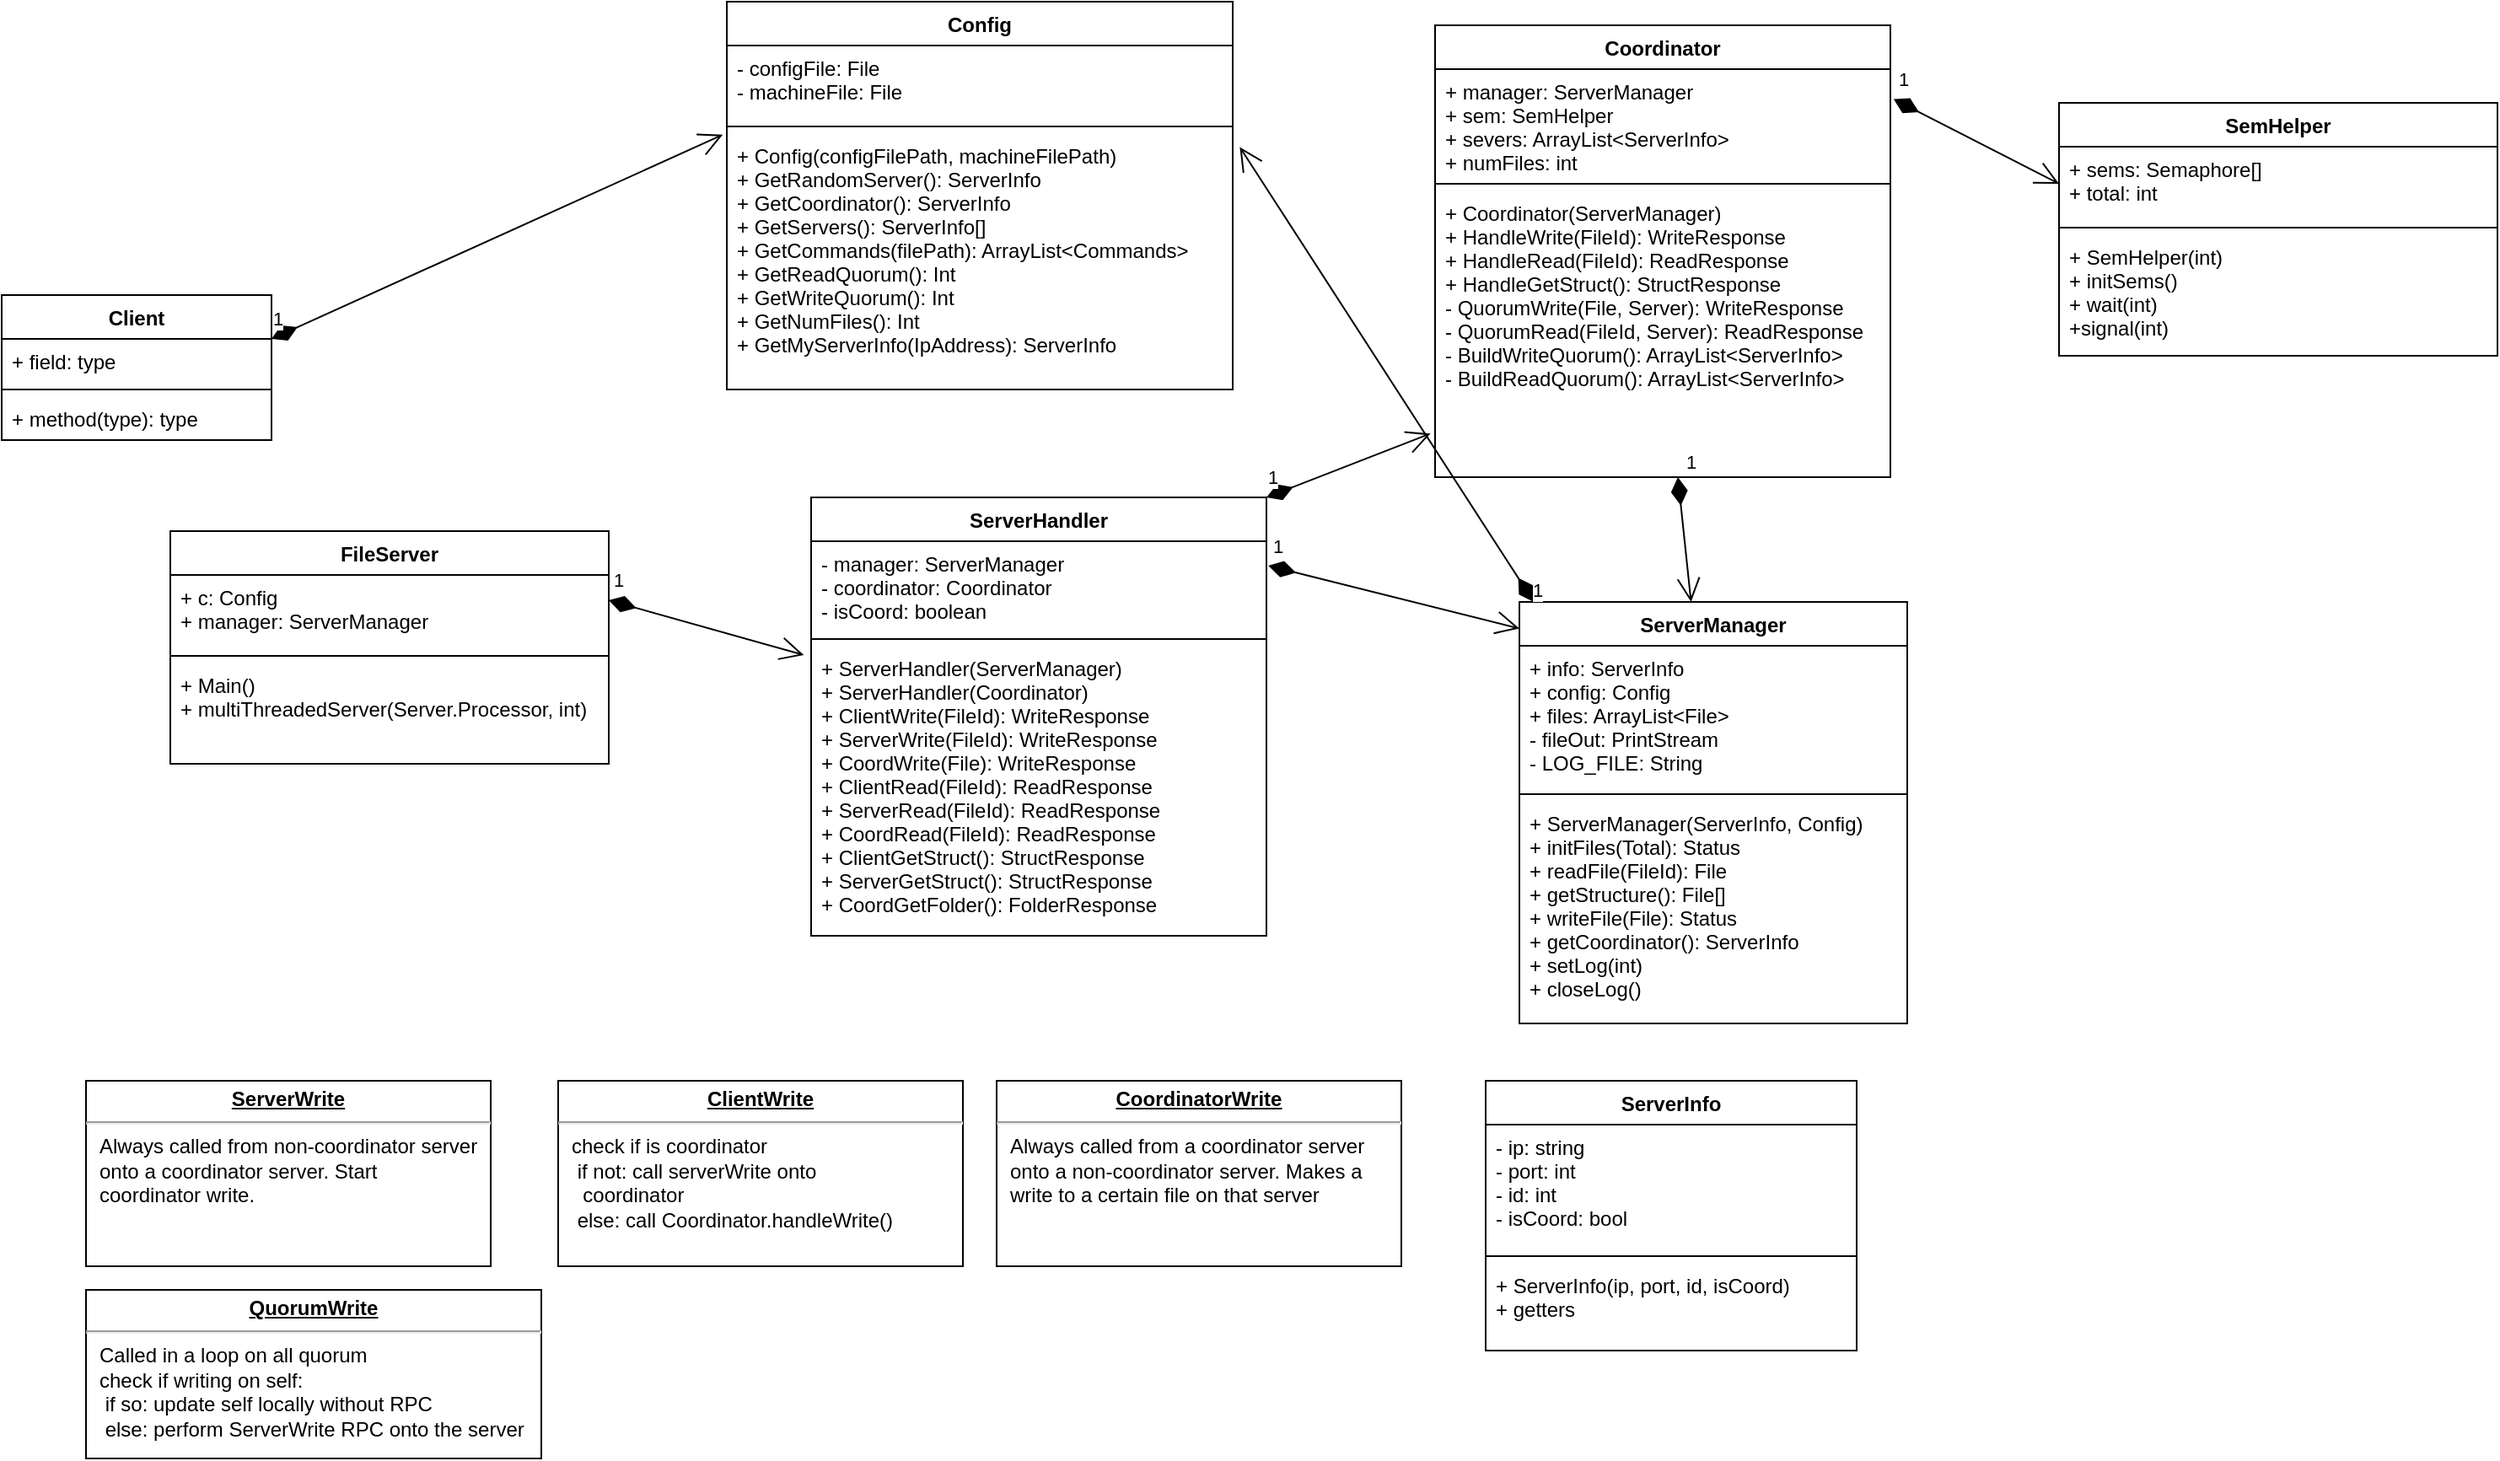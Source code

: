 <mxfile version="17.4.5" type="device"><diagram id="Bppl6WhwYldubE2SeQ56" name="Page-1"><mxGraphModel dx="1590" dy="764" grid="1" gridSize="10" guides="1" tooltips="1" connect="1" arrows="1" fold="1" page="1" pageScale="1" pageWidth="850" pageHeight="1100" math="0" shadow="0"><root><mxCell id="0"/><mxCell id="1" parent="0"/><mxCell id="kR7GLbb9H5WtAhewB0m8-1" value="ServerHandler&#xA;" style="swimlane;fontStyle=1;align=center;verticalAlign=top;childLayout=stackLayout;horizontal=1;startSize=26;horizontalStack=0;resizeParent=1;resizeParentMax=0;resizeLast=0;collapsible=1;marginBottom=0;" parent="1" vertex="1"><mxGeometry x="510" y="394" width="270" height="260" as="geometry"/></mxCell><mxCell id="kR7GLbb9H5WtAhewB0m8-2" value="- manager: ServerManager&#xA;- coordinator: Coordinator&#xA;- isCoord: boolean" style="text;strokeColor=none;fillColor=none;align=left;verticalAlign=top;spacingLeft=4;spacingRight=4;overflow=hidden;rotatable=0;points=[[0,0.5],[1,0.5]];portConstraint=eastwest;" parent="kR7GLbb9H5WtAhewB0m8-1" vertex="1"><mxGeometry y="26" width="270" height="54" as="geometry"/></mxCell><mxCell id="kR7GLbb9H5WtAhewB0m8-3" value="" style="line;strokeWidth=1;fillColor=none;align=left;verticalAlign=middle;spacingTop=-1;spacingLeft=3;spacingRight=3;rotatable=0;labelPosition=right;points=[];portConstraint=eastwest;" parent="kR7GLbb9H5WtAhewB0m8-1" vertex="1"><mxGeometry y="80" width="270" height="8" as="geometry"/></mxCell><mxCell id="kR7GLbb9H5WtAhewB0m8-4" value="+ ServerHandler(ServerManager)&#xA;+ ServerHandler(Coordinator) &#xA;+ ClientWrite(FileId): WriteResponse&#xA;+ ServerWrite(FileId): WriteResponse &#xA;+ CoordWrite(File): WriteResponse&#xA;+ ClientRead(FileId): ReadResponse&#xA;+ ServerRead(FileId): ReadResponse&#xA;+ CoordRead(FileId): ReadResponse&#xA;+ ClientGetStruct(): StructResponse&#xA;+ ServerGetStruct(): StructResponse&#xA;+ CoordGetFolder(): FolderResponse" style="text;strokeColor=none;fillColor=none;align=left;verticalAlign=top;spacingLeft=4;spacingRight=4;overflow=hidden;rotatable=0;points=[[0,0.5],[1,0.5]];portConstraint=eastwest;" parent="kR7GLbb9H5WtAhewB0m8-1" vertex="1"><mxGeometry y="88" width="270" height="172" as="geometry"/></mxCell><mxCell id="kR7GLbb9H5WtAhewB0m8-5" value="Client" style="swimlane;fontStyle=1;align=center;verticalAlign=top;childLayout=stackLayout;horizontal=1;startSize=26;horizontalStack=0;resizeParent=1;resizeParentMax=0;resizeLast=0;collapsible=1;marginBottom=0;" parent="1" vertex="1"><mxGeometry x="30" y="274" width="160" height="86" as="geometry"/></mxCell><mxCell id="kR7GLbb9H5WtAhewB0m8-6" value="+ field: type" style="text;strokeColor=none;fillColor=none;align=left;verticalAlign=top;spacingLeft=4;spacingRight=4;overflow=hidden;rotatable=0;points=[[0,0.5],[1,0.5]];portConstraint=eastwest;" parent="kR7GLbb9H5WtAhewB0m8-5" vertex="1"><mxGeometry y="26" width="160" height="26" as="geometry"/></mxCell><mxCell id="kR7GLbb9H5WtAhewB0m8-7" value="" style="line;strokeWidth=1;fillColor=none;align=left;verticalAlign=middle;spacingTop=-1;spacingLeft=3;spacingRight=3;rotatable=0;labelPosition=right;points=[];portConstraint=eastwest;" parent="kR7GLbb9H5WtAhewB0m8-5" vertex="1"><mxGeometry y="52" width="160" height="8" as="geometry"/></mxCell><mxCell id="kR7GLbb9H5WtAhewB0m8-8" value="+ method(type): type" style="text;strokeColor=none;fillColor=none;align=left;verticalAlign=top;spacingLeft=4;spacingRight=4;overflow=hidden;rotatable=0;points=[[0,0.5],[1,0.5]];portConstraint=eastwest;" parent="kR7GLbb9H5WtAhewB0m8-5" vertex="1"><mxGeometry y="60" width="160" height="26" as="geometry"/></mxCell><mxCell id="kR7GLbb9H5WtAhewB0m8-9" value="Coordinator" style="swimlane;fontStyle=1;align=center;verticalAlign=top;childLayout=stackLayout;horizontal=1;startSize=26;horizontalStack=0;resizeParent=1;resizeParentMax=0;resizeLast=0;collapsible=1;marginBottom=0;" parent="1" vertex="1"><mxGeometry x="880" y="114" width="270" height="268" as="geometry"/></mxCell><mxCell id="kR7GLbb9H5WtAhewB0m8-10" value="+ manager: ServerManager&#xA;+ sem: SemHelper&#xA;+ severs: ArrayList&lt;ServerInfo&gt;&#xA;+ numFiles: int&#xA;&#xA;&#xA;&#xA;" style="text;strokeColor=none;fillColor=none;align=left;verticalAlign=top;spacingLeft=4;spacingRight=4;overflow=hidden;rotatable=0;points=[[0,0.5],[1,0.5]];portConstraint=eastwest;" parent="kR7GLbb9H5WtAhewB0m8-9" vertex="1"><mxGeometry y="26" width="270" height="64" as="geometry"/></mxCell><mxCell id="kR7GLbb9H5WtAhewB0m8-11" value="" style="line;strokeWidth=1;fillColor=none;align=left;verticalAlign=middle;spacingTop=-1;spacingLeft=3;spacingRight=3;rotatable=0;labelPosition=right;points=[];portConstraint=eastwest;" parent="kR7GLbb9H5WtAhewB0m8-9" vertex="1"><mxGeometry y="90" width="270" height="8" as="geometry"/></mxCell><mxCell id="kR7GLbb9H5WtAhewB0m8-12" value="+ Coordinator(ServerManager)&#xA;+ HandleWrite(FileId): WriteResponse&#xA;+ HandleRead(FileId): ReadResponse&#xA;+ HandleGetStruct(): StructResponse&#xA;- QuorumWrite(File, Server): WriteResponse&#xA;- QuorumRead(FileId, Server): ReadResponse&#xA;- BuildWriteQuorum(): ArrayList&lt;ServerInfo&gt;&#xA;- BuildReadQuorum(): ArrayList&lt;ServerInfo&gt;&#xA;" style="text;strokeColor=none;fillColor=none;align=left;verticalAlign=top;spacingLeft=4;spacingRight=4;overflow=hidden;rotatable=0;points=[[0,0.5],[1,0.5]];portConstraint=eastwest;" parent="kR7GLbb9H5WtAhewB0m8-9" vertex="1"><mxGeometry y="98" width="270" height="170" as="geometry"/></mxCell><mxCell id="kR7GLbb9H5WtAhewB0m8-16" value="FileServer" style="swimlane;fontStyle=1;align=center;verticalAlign=top;childLayout=stackLayout;horizontal=1;startSize=26;horizontalStack=0;resizeParent=1;resizeParentMax=0;resizeLast=0;collapsible=1;marginBottom=0;" parent="1" vertex="1"><mxGeometry x="130" y="414" width="260" height="138" as="geometry"/></mxCell><mxCell id="kR7GLbb9H5WtAhewB0m8-17" value="+ c: Config&#xA;+ manager: ServerManager&#xA;" style="text;strokeColor=none;fillColor=none;align=left;verticalAlign=top;spacingLeft=4;spacingRight=4;overflow=hidden;rotatable=0;points=[[0,0.5],[1,0.5]];portConstraint=eastwest;" parent="kR7GLbb9H5WtAhewB0m8-16" vertex="1"><mxGeometry y="26" width="260" height="44" as="geometry"/></mxCell><mxCell id="kR7GLbb9H5WtAhewB0m8-18" value="" style="line;strokeWidth=1;fillColor=none;align=left;verticalAlign=middle;spacingTop=-1;spacingLeft=3;spacingRight=3;rotatable=0;labelPosition=right;points=[];portConstraint=eastwest;" parent="kR7GLbb9H5WtAhewB0m8-16" vertex="1"><mxGeometry y="70" width="260" height="8" as="geometry"/></mxCell><mxCell id="kR7GLbb9H5WtAhewB0m8-19" value="+ Main()&#xA;+ multiThreadedServer(Server.Processor, int)" style="text;strokeColor=none;fillColor=none;align=left;verticalAlign=top;spacingLeft=4;spacingRight=4;overflow=hidden;rotatable=0;points=[[0,0.5],[1,0.5]];portConstraint=eastwest;" parent="kR7GLbb9H5WtAhewB0m8-16" vertex="1"><mxGeometry y="78" width="260" height="60" as="geometry"/></mxCell><mxCell id="kR7GLbb9H5WtAhewB0m8-20" value="1" style="endArrow=open;html=1;endSize=12;startArrow=diamondThin;startSize=14;startFill=1;align=left;verticalAlign=bottom;rounded=0;entryX=-0.016;entryY=0.032;entryDx=0;entryDy=0;entryPerimeter=0;" parent="1" target="kR7GLbb9H5WtAhewB0m8-4" edge="1"><mxGeometry x="-1" y="3" relative="1" as="geometry"><mxPoint x="389.998" y="455.0" as="sourcePoint"/><mxPoint x="429.34" y="254" as="targetPoint"/></mxGeometry></mxCell><mxCell id="2d_RrzqYVR3t4jyTf96W-2" value="&lt;p style=&quot;margin: 0px ; margin-top: 4px ; text-align: center ; text-decoration: underline&quot;&gt;&lt;b&gt;ServerWrite&lt;/b&gt;&lt;/p&gt;&lt;hr&gt;&lt;p style=&quot;margin: 0px ; margin-left: 8px&quot;&gt;Always called from non-coordinator server&lt;/p&gt;&lt;p style=&quot;margin: 0px ; margin-left: 8px&quot;&gt;onto a coordinator server. Start&amp;nbsp;&lt;/p&gt;&lt;p style=&quot;margin: 0px ; margin-left: 8px&quot;&gt;coordinator write.&lt;/p&gt;&lt;p style=&quot;margin: 0px ; margin-left: 8px&quot;&gt;&lt;span style=&quot;white-space: pre&quot;&gt;&lt;br&gt;&lt;/span&gt;&lt;/p&gt;" style="verticalAlign=top;align=left;overflow=fill;fontSize=12;fontFamily=Helvetica;html=1;" parent="1" vertex="1"><mxGeometry x="80" y="740" width="240" height="110" as="geometry"/></mxCell><mxCell id="2d_RrzqYVR3t4jyTf96W-4" value="&lt;p style=&quot;margin: 0px ; margin-top: 4px ; text-align: center ; text-decoration: underline&quot;&gt;&lt;b&gt;ClientWrite&lt;/b&gt;&lt;/p&gt;&lt;hr&gt;&lt;p style=&quot;margin: 0px ; margin-left: 8px&quot;&gt;check if is coordinator&lt;/p&gt;&lt;p style=&quot;margin: 0px ; margin-left: 8px&quot;&gt;&lt;span style=&quot;white-space: pre&quot;&gt; if not: call serverWrite onto&amp;nbsp;&lt;/span&gt;&lt;/p&gt;&lt;p style=&quot;margin: 0px ; margin-left: 8px&quot;&gt;&lt;span style=&quot;white-space: pre&quot;&gt;&lt;span style=&quot;white-space: pre&quot;&gt; &lt;span style=&quot;white-space: pre&quot;&gt; coordinator&lt;/span&gt;&lt;/span&gt;&lt;/span&gt;&lt;/p&gt;&lt;p style=&quot;margin: 0px ; margin-left: 8px&quot;&gt;&lt;span style=&quot;white-space: pre&quot;&gt;&lt;span style=&quot;white-space: pre&quot;&gt; else: call Coordinator.handleWrite()&lt;/span&gt;&lt;br&gt;&lt;/span&gt;&lt;br&gt;&lt;/p&gt;" style="verticalAlign=top;align=left;overflow=fill;fontSize=12;fontFamily=Helvetica;html=1;" parent="1" vertex="1"><mxGeometry x="360" y="740" width="240" height="110" as="geometry"/></mxCell><mxCell id="2d_RrzqYVR3t4jyTf96W-5" value="&lt;p style=&quot;margin: 0px ; margin-top: 4px ; text-align: center ; text-decoration: underline&quot;&gt;&lt;b&gt;QuorumWrite&lt;/b&gt;&lt;/p&gt;&lt;hr&gt;&lt;p style=&quot;margin: 0px ; margin-left: 8px&quot;&gt;Called in a loop on all quorum&lt;/p&gt;&lt;p style=&quot;margin: 0px ; margin-left: 8px&quot;&gt;check if writing on self:&lt;/p&gt;&lt;p style=&quot;margin: 0px ; margin-left: 8px&quot;&gt;&lt;span style=&quot;white-space: pre&quot;&gt; if so: update self locally without RPC&lt;/span&gt;&lt;br&gt;&lt;/p&gt;&lt;p style=&quot;margin: 0px ; margin-left: 8px&quot;&gt;&lt;span style=&quot;white-space: pre&quot;&gt;&lt;span style=&quot;white-space: pre&quot;&gt; else: perform ServerWrite RPC&lt;/span&gt; onto the server&lt;br&gt;&lt;/span&gt;&lt;/p&gt;&lt;p style=&quot;margin: 0px ; margin-left: 8px&quot;&gt;&lt;span style=&quot;white-space: pre&quot;&gt;&lt;br&gt;&lt;/span&gt;&lt;/p&gt;" style="verticalAlign=top;align=left;overflow=fill;fontSize=12;fontFamily=Helvetica;html=1;" parent="1" vertex="1"><mxGeometry x="80" y="864" width="270" height="100" as="geometry"/></mxCell><mxCell id="2d_RrzqYVR3t4jyTf96W-6" value="&lt;p style=&quot;margin: 0px ; margin-top: 4px ; text-align: center ; text-decoration: underline&quot;&gt;&lt;b&gt;CoordinatorWrite&lt;/b&gt;&lt;/p&gt;&lt;hr&gt;&lt;p style=&quot;margin: 0px ; margin-left: 8px&quot;&gt;Always called from a coordinator server&lt;/p&gt;&lt;p style=&quot;margin: 0px ; margin-left: 8px&quot;&gt;onto a non-coordinator server. Makes a&lt;/p&gt;&lt;p style=&quot;margin: 0px ; margin-left: 8px&quot;&gt;write to a certain file on that server&lt;br&gt;&lt;/p&gt;&lt;p style=&quot;margin: 0px ; margin-left: 8px&quot;&gt;&lt;span style=&quot;white-space: pre&quot;&gt;&lt;br&gt;&lt;/span&gt;&lt;/p&gt;" style="verticalAlign=top;align=left;overflow=fill;fontSize=12;fontFamily=Helvetica;html=1;" parent="1" vertex="1"><mxGeometry x="620" y="740" width="240" height="110" as="geometry"/></mxCell><mxCell id="2d_RrzqYVR3t4jyTf96W-7" value="Config" style="swimlane;fontStyle=1;align=center;verticalAlign=top;childLayout=stackLayout;horizontal=1;startSize=26;horizontalStack=0;resizeParent=1;resizeParentMax=0;resizeLast=0;collapsible=1;marginBottom=0;" parent="1" vertex="1"><mxGeometry x="460" y="100" width="300" height="230" as="geometry"/></mxCell><mxCell id="2d_RrzqYVR3t4jyTf96W-8" value="- configFile: File&#xA;- machineFile: File" style="text;strokeColor=none;fillColor=none;align=left;verticalAlign=top;spacingLeft=4;spacingRight=4;overflow=hidden;rotatable=0;points=[[0,0.5],[1,0.5]];portConstraint=eastwest;" parent="2d_RrzqYVR3t4jyTf96W-7" vertex="1"><mxGeometry y="26" width="300" height="44" as="geometry"/></mxCell><mxCell id="2d_RrzqYVR3t4jyTf96W-9" value="" style="line;strokeWidth=1;fillColor=none;align=left;verticalAlign=middle;spacingTop=-1;spacingLeft=3;spacingRight=3;rotatable=0;labelPosition=right;points=[];portConstraint=eastwest;" parent="2d_RrzqYVR3t4jyTf96W-7" vertex="1"><mxGeometry y="70" width="300" height="8" as="geometry"/></mxCell><mxCell id="2d_RrzqYVR3t4jyTf96W-10" value="+ Config(configFilePath, machineFilePath)&#xA;+ GetRandomServer(): ServerInfo&#xA;+ GetCoordinator(): ServerInfo&#xA;+ GetServers(): ServerInfo[]&#xA;+ GetCommands(filePath): ArrayList&lt;Commands&gt;&#xA;+ GetReadQuorum(): Int&#xA;+ GetWriteQuorum(): Int&#xA;+ GetNumFiles(): Int&#xA;+ GetMyServerInfo(IpAddress): ServerInfo&#xA;" style="text;strokeColor=none;fillColor=none;align=left;verticalAlign=top;spacingLeft=4;spacingRight=4;overflow=hidden;rotatable=0;points=[[0,0.5],[1,0.5]];portConstraint=eastwest;" parent="2d_RrzqYVR3t4jyTf96W-7" vertex="1"><mxGeometry y="78" width="300" height="152" as="geometry"/></mxCell><mxCell id="2d_RrzqYVR3t4jyTf96W-11" value="1" style="endArrow=open;html=1;endSize=12;startArrow=diamondThin;startSize=14;startFill=1;align=left;verticalAlign=bottom;rounded=0;entryX=-0.008;entryY=0.006;entryDx=0;entryDy=0;entryPerimeter=0;" parent="1" source="kR7GLbb9H5WtAhewB0m8-6" target="2d_RrzqYVR3t4jyTf96W-10" edge="1"><mxGeometry x="-1" y="3" relative="1" as="geometry"><mxPoint x="230.48" y="313.198" as="sourcePoint"/><mxPoint x="346.32" y="298.1" as="targetPoint"/><Array as="points"><mxPoint x="190" y="300"/></Array></mxGeometry></mxCell><mxCell id="2d_RrzqYVR3t4jyTf96W-12" value="1" style="endArrow=open;html=1;endSize=12;startArrow=diamondThin;startSize=14;startFill=1;align=left;verticalAlign=bottom;rounded=0;exitX=1.004;exitY=0.269;exitDx=0;exitDy=0;exitPerimeter=0;entryX=0;entryY=0.063;entryDx=0;entryDy=0;entryPerimeter=0;" parent="1" source="kR7GLbb9H5WtAhewB0m8-2" target="2d_RrzqYVR3t4jyTf96W-13" edge="1"><mxGeometry x="-1" y="3" relative="1" as="geometry"><mxPoint x="833.678" y="391.8" as="sourcePoint"/><mxPoint x="810" y="364" as="targetPoint"/></mxGeometry></mxCell><mxCell id="2d_RrzqYVR3t4jyTf96W-13" value="ServerManager" style="swimlane;fontStyle=1;align=center;verticalAlign=top;childLayout=stackLayout;horizontal=1;startSize=26;horizontalStack=0;resizeParent=1;resizeParentMax=0;resizeLast=0;collapsible=1;marginBottom=0;" parent="1" vertex="1"><mxGeometry x="930" y="456" width="230" height="250" as="geometry"/></mxCell><mxCell id="2d_RrzqYVR3t4jyTf96W-14" value="+ info: ServerInfo&#xA;+ config: Config&#xA;+ files: ArrayList&lt;File&gt;&#xA;- fileOut: PrintStream&#xA;- LOG_FILE: String&#xA;" style="text;strokeColor=none;fillColor=none;align=left;verticalAlign=top;spacingLeft=4;spacingRight=4;overflow=hidden;rotatable=0;points=[[0,0.5],[1,0.5]];portConstraint=eastwest;" parent="2d_RrzqYVR3t4jyTf96W-13" vertex="1"><mxGeometry y="26" width="230" height="84" as="geometry"/></mxCell><mxCell id="2d_RrzqYVR3t4jyTf96W-15" value="" style="line;strokeWidth=1;fillColor=none;align=left;verticalAlign=middle;spacingTop=-1;spacingLeft=3;spacingRight=3;rotatable=0;labelPosition=right;points=[];portConstraint=eastwest;" parent="2d_RrzqYVR3t4jyTf96W-13" vertex="1"><mxGeometry y="110" width="230" height="8" as="geometry"/></mxCell><mxCell id="2d_RrzqYVR3t4jyTf96W-16" value="+ ServerManager(ServerInfo, Config)&#xA;+ initFiles(Total): Status&#xA;+ readFile(FileId): File&#xA;+ getStructure(): File[]&#xA;+ writeFile(File): Status &#xA;+ getCoordinator(): ServerInfo &#xA;+ setLog(int)&#xA;+ closeLog()&#xA;" style="text;strokeColor=none;fillColor=none;align=left;verticalAlign=top;spacingLeft=4;spacingRight=4;overflow=hidden;rotatable=0;points=[[0,0.5],[1,0.5]];portConstraint=eastwest;" parent="2d_RrzqYVR3t4jyTf96W-13" vertex="1"><mxGeometry y="118" width="230" height="132" as="geometry"/></mxCell><mxCell id="2d_RrzqYVR3t4jyTf96W-18" value="1" style="endArrow=open;html=1;endSize=12;startArrow=diamondThin;startSize=14;startFill=1;align=left;verticalAlign=bottom;rounded=0;exitX=0.037;exitY=0;exitDx=0;exitDy=0;exitPerimeter=0;entryX=1.014;entryY=0.054;entryDx=0;entryDy=0;entryPerimeter=0;" parent="1" source="2d_RrzqYVR3t4jyTf96W-13" target="2d_RrzqYVR3t4jyTf96W-10" edge="1"><mxGeometry x="-1" y="3" relative="1" as="geometry"><mxPoint x="840.0" y="394.004" as="sourcePoint"/><mxPoint x="939.08" y="371.09" as="targetPoint"/></mxGeometry></mxCell><mxCell id="2d_RrzqYVR3t4jyTf96W-19" value="ServerInfo" style="swimlane;fontStyle=1;align=center;verticalAlign=top;childLayout=stackLayout;horizontal=1;startSize=26;horizontalStack=0;resizeParent=1;resizeParentMax=0;resizeLast=0;collapsible=1;marginBottom=0;" parent="1" vertex="1"><mxGeometry x="910" y="740" width="220" height="160" as="geometry"/></mxCell><mxCell id="2d_RrzqYVR3t4jyTf96W-20" value="- ip: string&#xA;- port: int&#xA;- id: int&#xA;- isCoord: bool" style="text;strokeColor=none;fillColor=none;align=left;verticalAlign=top;spacingLeft=4;spacingRight=4;overflow=hidden;rotatable=0;points=[[0,0.5],[1,0.5]];portConstraint=eastwest;" parent="2d_RrzqYVR3t4jyTf96W-19" vertex="1"><mxGeometry y="26" width="220" height="74" as="geometry"/></mxCell><mxCell id="2d_RrzqYVR3t4jyTf96W-21" value="" style="line;strokeWidth=1;fillColor=none;align=left;verticalAlign=middle;spacingTop=-1;spacingLeft=3;spacingRight=3;rotatable=0;labelPosition=right;points=[];portConstraint=eastwest;" parent="2d_RrzqYVR3t4jyTf96W-19" vertex="1"><mxGeometry y="100" width="220" height="8" as="geometry"/></mxCell><mxCell id="2d_RrzqYVR3t4jyTf96W-22" value="+ ServerInfo(ip, port, id, isCoord)&#xA;+ getters" style="text;strokeColor=none;fillColor=none;align=left;verticalAlign=top;spacingLeft=4;spacingRight=4;overflow=hidden;rotatable=0;points=[[0,0.5],[1,0.5]];portConstraint=eastwest;" parent="2d_RrzqYVR3t4jyTf96W-19" vertex="1"><mxGeometry y="108" width="220" height="52" as="geometry"/></mxCell><mxCell id="2d_RrzqYVR3t4jyTf96W-29" value="1" style="endArrow=open;html=1;endSize=12;startArrow=diamondThin;startSize=14;startFill=1;align=left;verticalAlign=bottom;rounded=0;entryX=-0.01;entryY=0.848;entryDx=0;entryDy=0;entryPerimeter=0;exitX=1;exitY=0;exitDx=0;exitDy=0;" parent="1" source="kR7GLbb9H5WtAhewB0m8-1" target="kR7GLbb9H5WtAhewB0m8-12" edge="1"><mxGeometry x="-1" y="3" relative="1" as="geometry"><mxPoint x="920" y="400" as="sourcePoint"/><mxPoint x="839.08" y="380.0" as="targetPoint"/></mxGeometry></mxCell><mxCell id="2d_RrzqYVR3t4jyTf96W-30" value="1" style="endArrow=open;html=1;endSize=12;startArrow=diamondThin;startSize=14;startFill=1;align=left;verticalAlign=bottom;rounded=0;" parent="1" source="kR7GLbb9H5WtAhewB0m8-12" target="2d_RrzqYVR3t4jyTf96W-13" edge="1"><mxGeometry x="-1" y="3" relative="1" as="geometry"><mxPoint x="995.15" y="386.44" as="sourcePoint"/><mxPoint x="790.0" y="160.0" as="targetPoint"/></mxGeometry></mxCell><mxCell id="dFEjN91Qm4QEA8qleuKI-2" value="SemHelper" style="swimlane;fontStyle=1;align=center;verticalAlign=top;childLayout=stackLayout;horizontal=1;startSize=26;horizontalStack=0;resizeParent=1;resizeParentMax=0;resizeLast=0;collapsible=1;marginBottom=0;" parent="1" vertex="1"><mxGeometry x="1250" y="160" width="260" height="150" as="geometry"/></mxCell><mxCell id="dFEjN91Qm4QEA8qleuKI-3" value="+ sems: Semaphore[]&#xA;+ total: int&#xA;" style="text;strokeColor=none;fillColor=none;align=left;verticalAlign=top;spacingLeft=4;spacingRight=4;overflow=hidden;rotatable=0;points=[[0,0.5],[1,0.5]];portConstraint=eastwest;" parent="dFEjN91Qm4QEA8qleuKI-2" vertex="1"><mxGeometry y="26" width="260" height="44" as="geometry"/></mxCell><mxCell id="dFEjN91Qm4QEA8qleuKI-4" value="" style="line;strokeWidth=1;fillColor=none;align=left;verticalAlign=middle;spacingTop=-1;spacingLeft=3;spacingRight=3;rotatable=0;labelPosition=right;points=[];portConstraint=eastwest;" parent="dFEjN91Qm4QEA8qleuKI-2" vertex="1"><mxGeometry y="70" width="260" height="8" as="geometry"/></mxCell><mxCell id="dFEjN91Qm4QEA8qleuKI-5" value="+ SemHelper(int)&#xA;+ initSems()&#xA;+ wait(int)&#xA;+signal(int)&#xA;" style="text;strokeColor=none;fillColor=none;align=left;verticalAlign=top;spacingLeft=4;spacingRight=4;overflow=hidden;rotatable=0;points=[[0,0.5],[1,0.5]];portConstraint=eastwest;" parent="dFEjN91Qm4QEA8qleuKI-2" vertex="1"><mxGeometry y="78" width="260" height="72" as="geometry"/></mxCell><mxCell id="dFEjN91Qm4QEA8qleuKI-6" value="1" style="endArrow=open;html=1;endSize=12;startArrow=diamondThin;startSize=14;startFill=1;align=left;verticalAlign=bottom;rounded=0;entryX=0;entryY=0.5;entryDx=0;entryDy=0;exitX=1.007;exitY=0.278;exitDx=0;exitDy=0;exitPerimeter=0;" parent="1" source="kR7GLbb9H5WtAhewB0m8-10" target="dFEjN91Qm4QEA8qleuKI-3" edge="1"><mxGeometry x="-1" y="3" relative="1" as="geometry"><mxPoint x="1180.0" y="220" as="sourcePoint"/><mxPoint x="1189.032" y="304" as="targetPoint"/></mxGeometry></mxCell></root></mxGraphModel></diagram></mxfile>
